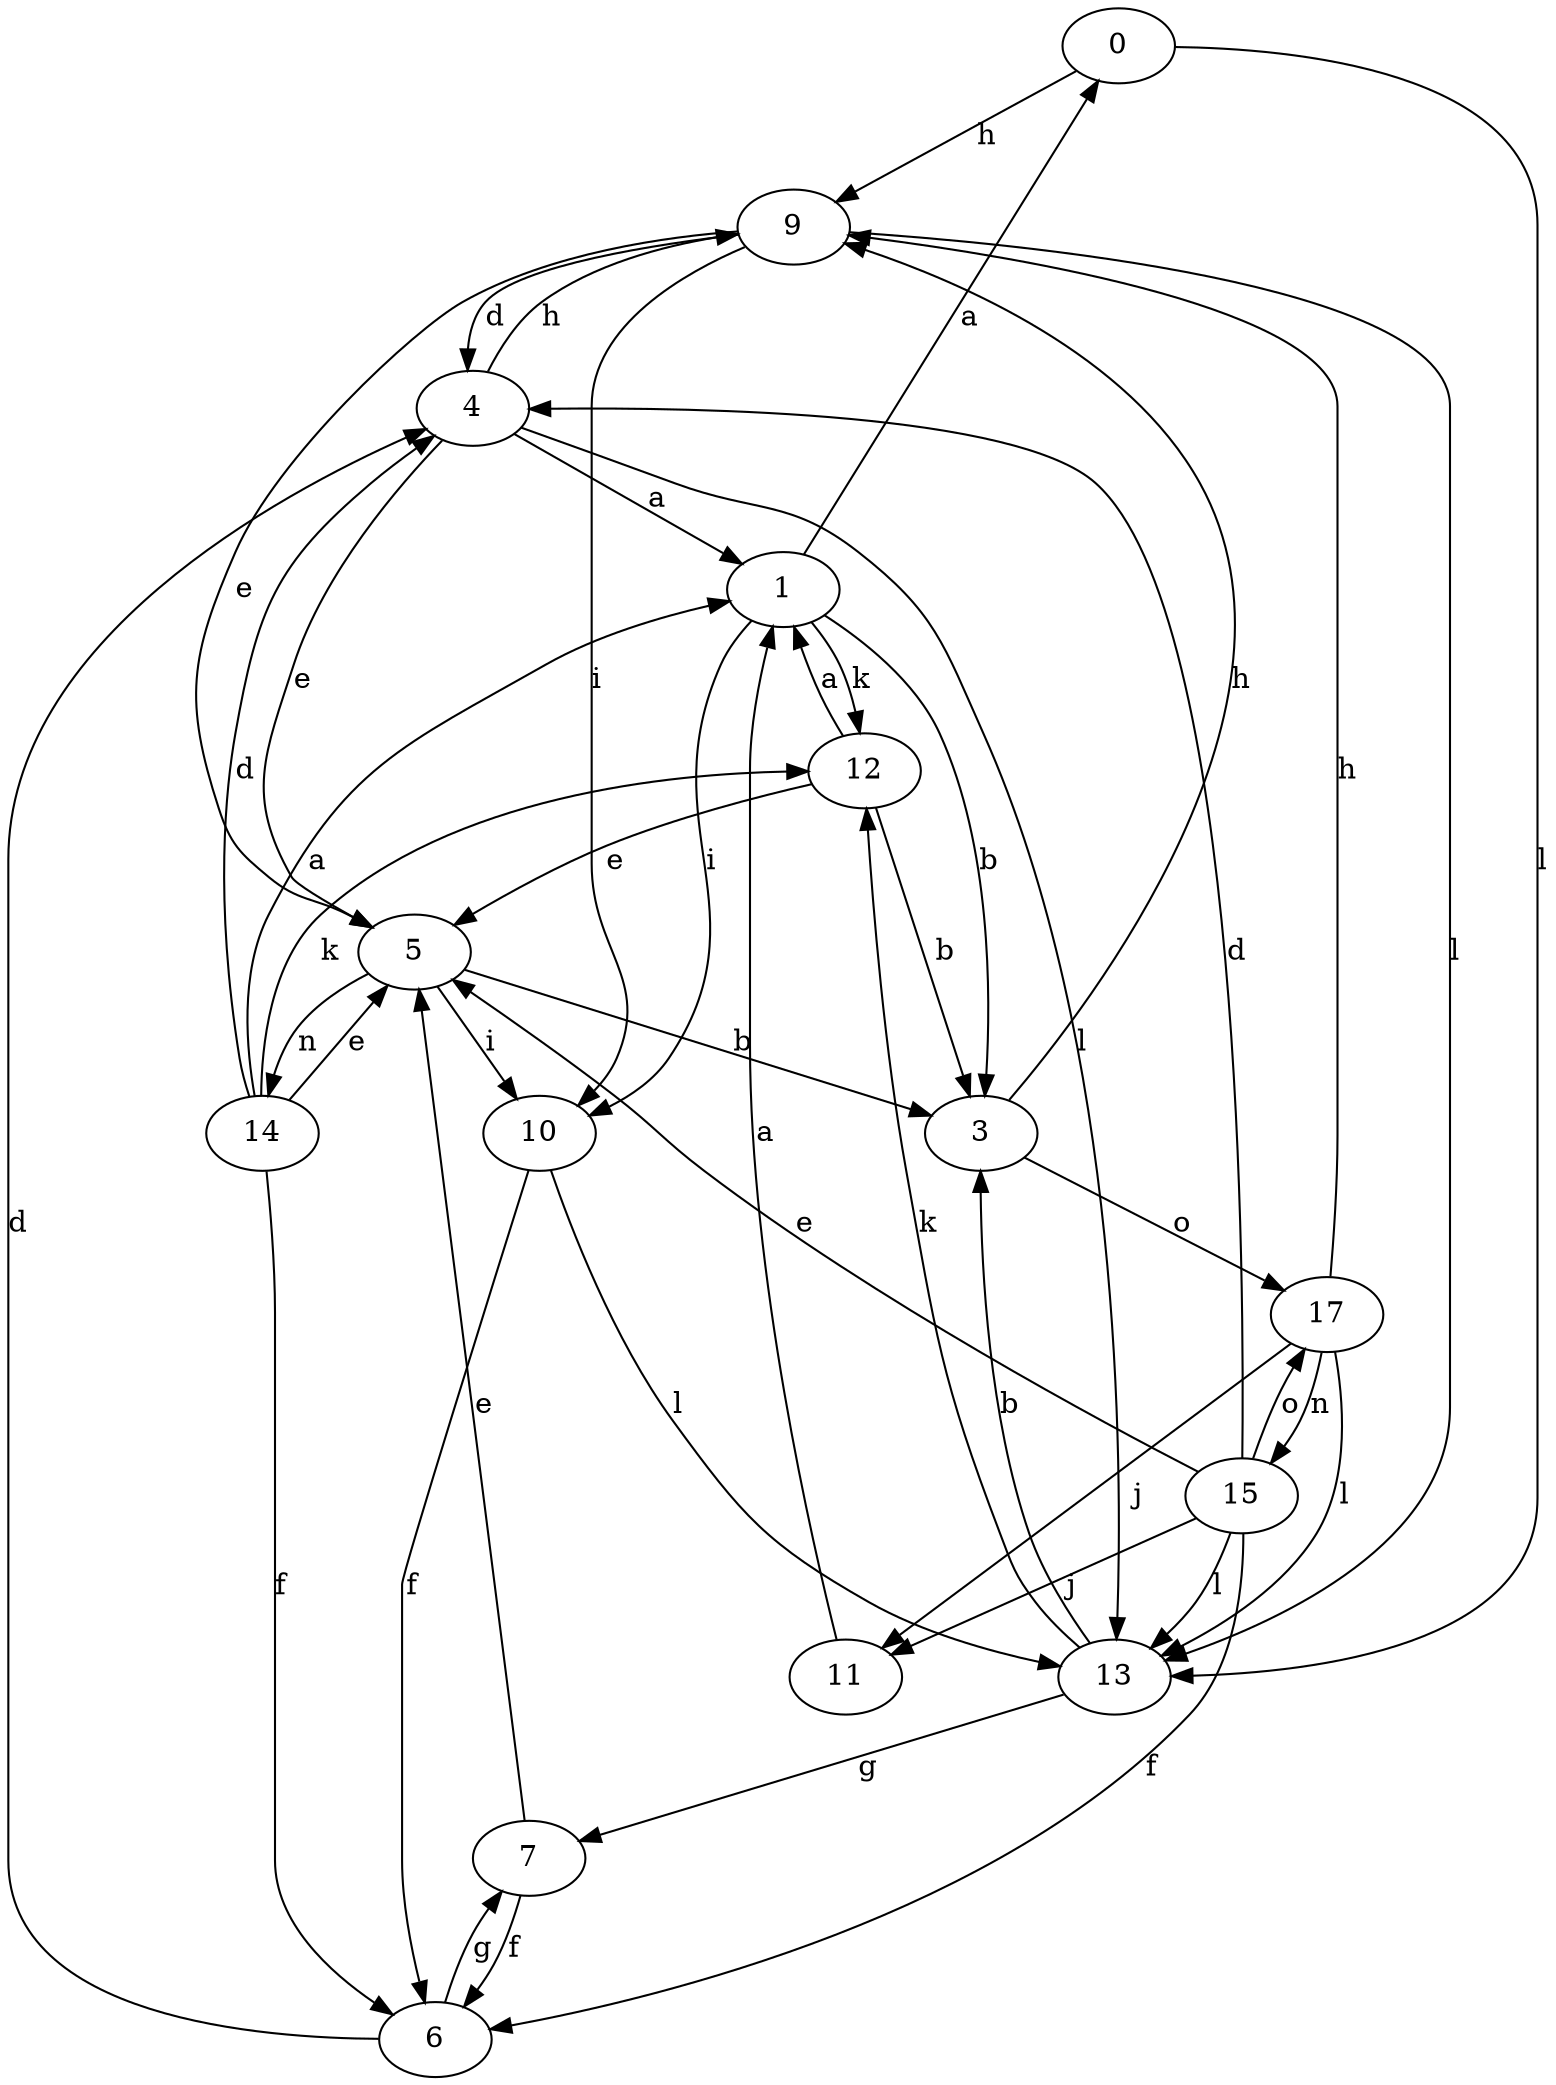 strict digraph  {
0;
1;
3;
4;
5;
6;
7;
9;
10;
11;
12;
13;
14;
15;
17;
0 -> 9  [label=h];
0 -> 13  [label=l];
1 -> 0  [label=a];
1 -> 3  [label=b];
1 -> 10  [label=i];
1 -> 12  [label=k];
3 -> 9  [label=h];
3 -> 17  [label=o];
4 -> 1  [label=a];
4 -> 5  [label=e];
4 -> 9  [label=h];
4 -> 13  [label=l];
5 -> 3  [label=b];
5 -> 10  [label=i];
5 -> 14  [label=n];
6 -> 4  [label=d];
6 -> 7  [label=g];
7 -> 5  [label=e];
7 -> 6  [label=f];
9 -> 4  [label=d];
9 -> 5  [label=e];
9 -> 10  [label=i];
9 -> 13  [label=l];
10 -> 6  [label=f];
10 -> 13  [label=l];
11 -> 1  [label=a];
12 -> 1  [label=a];
12 -> 3  [label=b];
12 -> 5  [label=e];
13 -> 3  [label=b];
13 -> 7  [label=g];
13 -> 12  [label=k];
14 -> 1  [label=a];
14 -> 4  [label=d];
14 -> 5  [label=e];
14 -> 6  [label=f];
14 -> 12  [label=k];
15 -> 4  [label=d];
15 -> 5  [label=e];
15 -> 6  [label=f];
15 -> 11  [label=j];
15 -> 13  [label=l];
15 -> 17  [label=o];
17 -> 9  [label=h];
17 -> 11  [label=j];
17 -> 13  [label=l];
17 -> 15  [label=n];
}
